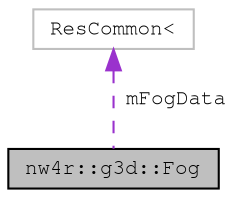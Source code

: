 digraph "nw4r::g3d::Fog"
{
 // LATEX_PDF_SIZE
  edge [fontname="FreeMono",fontsize="10",labelfontname="FreeMono",labelfontsize="10"];
  node [fontname="FreeMono",fontsize="10",shape=record];
  Node1 [label="nw4r::g3d::Fog",height=0.2,width=0.4,color="black", fillcolor="grey75", style="filled", fontcolor="black",tooltip=" "];
  Node2 -> Node1 [dir="back",color="darkorchid3",fontsize="10",style="dashed",label=" mFogData" ,fontname="FreeMono"];
  Node2 [label="ResCommon\<",height=0.2,width=0.4,color="grey75", fillcolor="white", style="filled",tooltip=" "];
}
